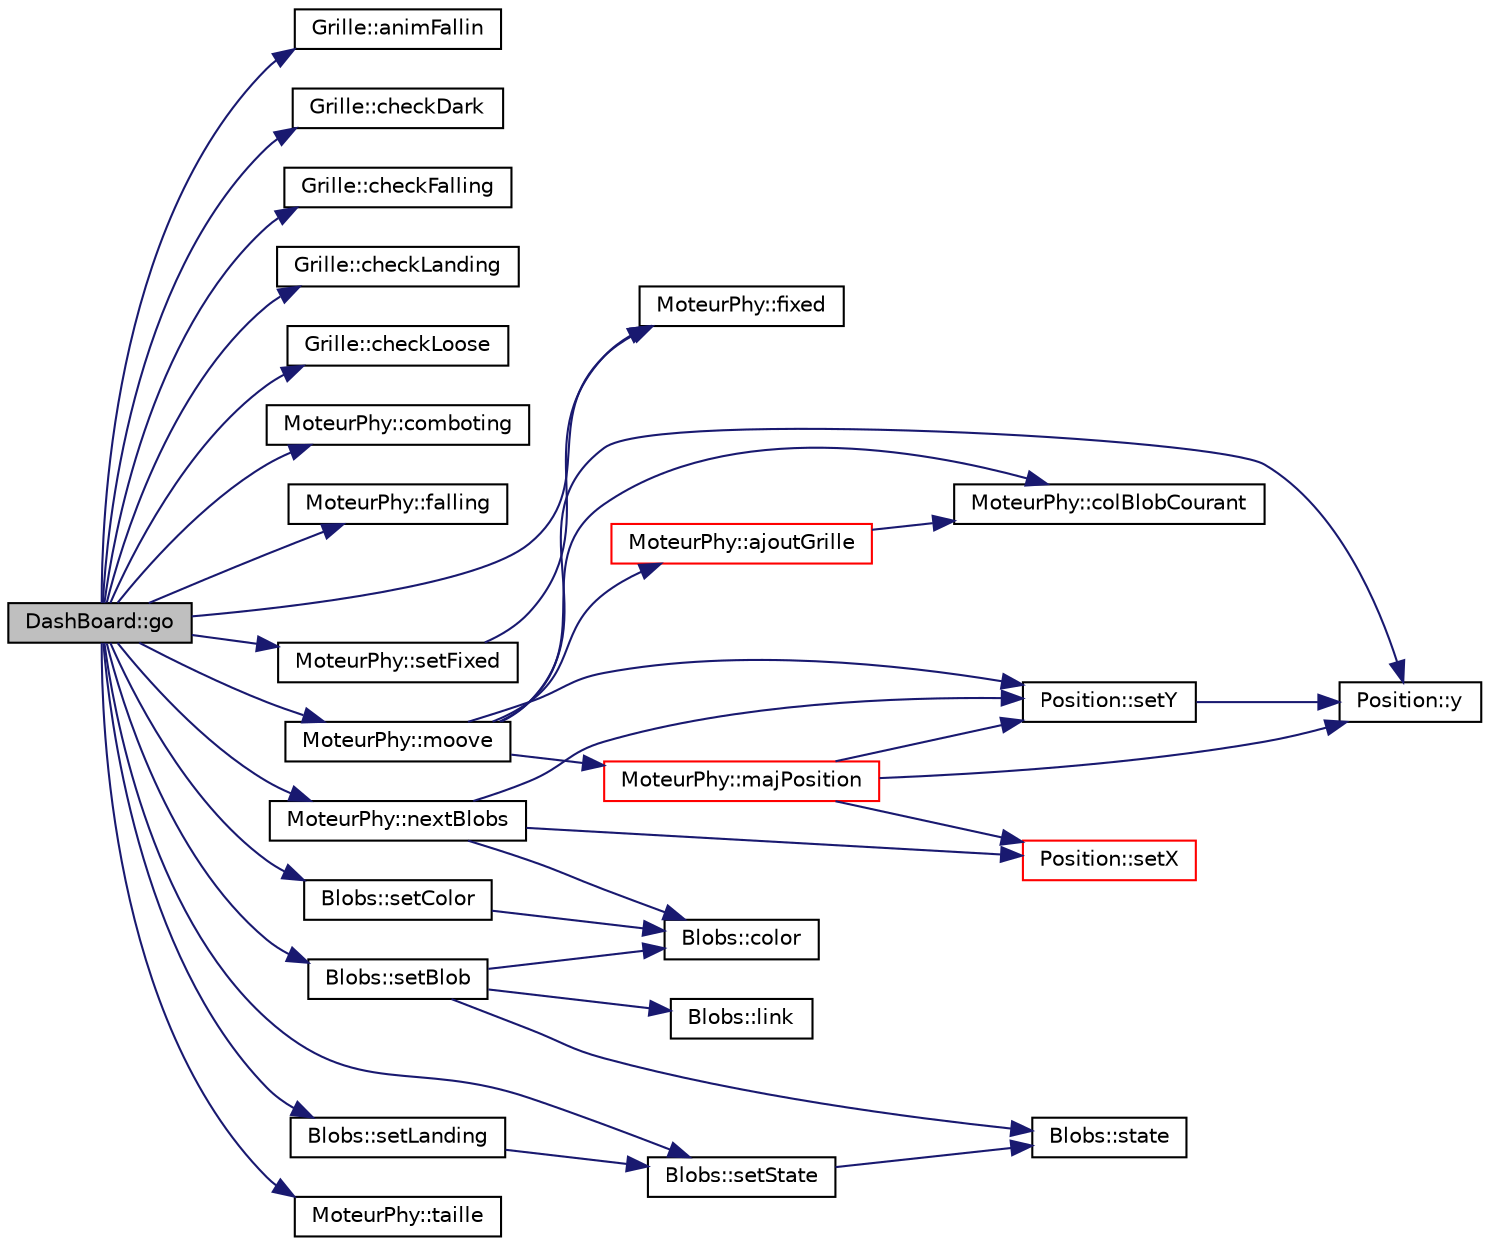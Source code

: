 digraph G
{
  bgcolor="transparent";
  edge [fontname="Helvetica",fontsize="10",labelfontname="Helvetica",labelfontsize="10"];
  node [fontname="Helvetica",fontsize="10",shape=record];
  rankdir=LR;
  Node1 [label="DashBoard::go",height=0.2,width=0.4,color="black", fillcolor="grey75", style="filled" fontcolor="black"];
  Node1 -> Node2 [color="midnightblue",fontsize="10",style="solid"];
  Node2 [label="Grille::animFallin",height=0.2,width=0.4,color="black",URL="$a00009.html#acdddbfa2d76354f294bc017196c5bc16"];
  Node1 -> Node3 [color="midnightblue",fontsize="10",style="solid"];
  Node3 [label="Grille::checkDark",height=0.2,width=0.4,color="black",URL="$a00009.html#a70e60f93d2b0ff9d37fd0e3967b3d454",tooltip="(one liner)"];
  Node1 -> Node4 [color="midnightblue",fontsize="10",style="solid"];
  Node4 [label="Grille::checkFalling",height=0.2,width=0.4,color="black",URL="$a00009.html#a858572a13fbc8917cec074554ca574d4"];
  Node1 -> Node5 [color="midnightblue",fontsize="10",style="solid"];
  Node5 [label="Grille::checkLanding",height=0.2,width=0.4,color="black",URL="$a00009.html#ae85e20bc3da47e38fff29e6e2f9ac6c0"];
  Node1 -> Node6 [color="midnightblue",fontsize="10",style="solid"];
  Node6 [label="Grille::checkLoose",height=0.2,width=0.4,color="black",URL="$a00009.html#a675db2a23a1a2a55668e823adca5a9ef",tooltip="(one liner)"];
  Node1 -> Node7 [color="midnightblue",fontsize="10",style="solid"];
  Node7 [label="MoteurPhy::comboting",height=0.2,width=0.4,color="black",URL="$a00013.html#a97d4047a17d5ef7e5be05b56e014d8b3"];
  Node1 -> Node8 [color="midnightblue",fontsize="10",style="solid"];
  Node8 [label="MoteurPhy::falling",height=0.2,width=0.4,color="black",URL="$a00013.html#aad81aa6262b2df09b7f5f6867b7d6948"];
  Node1 -> Node9 [color="midnightblue",fontsize="10",style="solid"];
  Node9 [label="MoteurPhy::fixed",height=0.2,width=0.4,color="black",URL="$a00013.html#ae9c1c631f6aec115d9da860a2c117422"];
  Node1 -> Node10 [color="midnightblue",fontsize="10",style="solid"];
  Node10 [label="MoteurPhy::moove",height=0.2,width=0.4,color="black",URL="$a00013.html#a333168582e7ceaa77b7575fab5a5c4fb",tooltip="Moove current blobs, if possible."];
  Node10 -> Node11 [color="midnightblue",fontsize="10",style="solid"];
  Node11 [label="MoteurPhy::ajoutGrille",height=0.2,width=0.4,color="red",URL="$a00013.html#aa9de1430d6438bd3d5c0ca6a8911e7ec",tooltip="fixes a blob to the grind"];
  Node11 -> Node12 [color="midnightblue",fontsize="10",style="solid"];
  Node12 [label="MoteurPhy::colBlobCourant",height=0.2,width=0.4,color="black",URL="$a00013.html#afc5325d5fbbff1cd9c72b943726a02ea"];
  Node10 -> Node12 [color="midnightblue",fontsize="10",style="solid"];
  Node10 -> Node13 [color="midnightblue",fontsize="10",style="solid"];
  Node13 [label="MoteurPhy::majPosition",height=0.2,width=0.4,color="red",URL="$a00013.html#a01eb529a43ee1e37c6a46339768ff406",tooltip="updating position of blobs"];
  Node13 -> Node14 [color="midnightblue",fontsize="10",style="solid"];
  Node14 [label="Position::setX",height=0.2,width=0.4,color="red",URL="$a00014.html#ad46bb77324e2d9538e15f1a25320f1ff"];
  Node13 -> Node15 [color="midnightblue",fontsize="10",style="solid"];
  Node15 [label="Position::setY",height=0.2,width=0.4,color="black",URL="$a00014.html#a473274f1a3e4888f9c5e3eba0889a1ab"];
  Node15 -> Node16 [color="midnightblue",fontsize="10",style="solid"];
  Node16 [label="Position::y",height=0.2,width=0.4,color="black",URL="$a00014.html#a6aefe2530c6dbb86834ab51a6efbad4a"];
  Node13 -> Node16 [color="midnightblue",fontsize="10",style="solid"];
  Node10 -> Node15 [color="midnightblue",fontsize="10",style="solid"];
  Node10 -> Node16 [color="midnightblue",fontsize="10",style="solid"];
  Node1 -> Node17 [color="midnightblue",fontsize="10",style="solid"];
  Node17 [label="MoteurPhy::nextBlobs",height=0.2,width=0.4,color="black",URL="$a00013.html#a7949b13ddb18140c687c5ff7d0c5c7c2"];
  Node17 -> Node18 [color="midnightblue",fontsize="10",style="solid"];
  Node18 [label="Blobs::color",height=0.2,width=0.4,color="black",URL="$a00002.html#a0c301f42dbf74a239f6e94f396eb33d9"];
  Node17 -> Node14 [color="midnightblue",fontsize="10",style="solid"];
  Node17 -> Node15 [color="midnightblue",fontsize="10",style="solid"];
  Node1 -> Node19 [color="midnightblue",fontsize="10",style="solid"];
  Node19 [label="Blobs::setBlob",height=0.2,width=0.4,color="black",URL="$a00002.html#a9447e59fbeba596aa7e53d40cec281c4"];
  Node19 -> Node18 [color="midnightblue",fontsize="10",style="solid"];
  Node19 -> Node20 [color="midnightblue",fontsize="10",style="solid"];
  Node20 [label="Blobs::link",height=0.2,width=0.4,color="black",URL="$a00002.html#a66f8b006e5b94590fa9897734884615c"];
  Node19 -> Node21 [color="midnightblue",fontsize="10",style="solid"];
  Node21 [label="Blobs::state",height=0.2,width=0.4,color="black",URL="$a00002.html#aee05e24d1502a39838c0c2457973ed92"];
  Node1 -> Node22 [color="midnightblue",fontsize="10",style="solid"];
  Node22 [label="Blobs::setColor",height=0.2,width=0.4,color="black",URL="$a00002.html#afc632649a46b45e05cee74d03c200728"];
  Node22 -> Node18 [color="midnightblue",fontsize="10",style="solid"];
  Node1 -> Node23 [color="midnightblue",fontsize="10",style="solid"];
  Node23 [label="MoteurPhy::setFixed",height=0.2,width=0.4,color="black",URL="$a00013.html#ab4729174c75f3bf9d0fe80804a97dc4a"];
  Node23 -> Node9 [color="midnightblue",fontsize="10",style="solid"];
  Node1 -> Node24 [color="midnightblue",fontsize="10",style="solid"];
  Node24 [label="Blobs::setLanding",height=0.2,width=0.4,color="black",URL="$a00002.html#acb65ae69b396af27306894fc8482cfd4"];
  Node24 -> Node25 [color="midnightblue",fontsize="10",style="solid"];
  Node25 [label="Blobs::setState",height=0.2,width=0.4,color="black",URL="$a00002.html#a66f5de9f3fe5b27afcbc7e4cf387ef05"];
  Node25 -> Node21 [color="midnightblue",fontsize="10",style="solid"];
  Node1 -> Node25 [color="midnightblue",fontsize="10",style="solid"];
  Node1 -> Node26 [color="midnightblue",fontsize="10",style="solid"];
  Node26 [label="MoteurPhy::taille",height=0.2,width=0.4,color="black",URL="$a00013.html#a187627c77d1f8f3abdfc943c78049036"];
}
